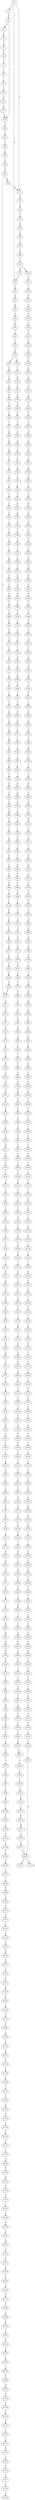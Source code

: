 strict digraph  {
	S0 -> S1 [ label = T ];
	S0 -> S21 [ label = T ];
	S0 -> S31 [ label = T ];
	S1 -> S2 [ label = G ];
	S21 -> S22 [ label = G ];
	S31 -> S32 [ label = G ];
	S2 -> S3 [ label = A ];
	S2 -> S13 [ label = T ];
	S22 -> S23 [ label = G ];
	S32 -> S33 [ label = G ];
	S3 -> S4 [ label = G ];
	S13 -> S14 [ label = C ];
	S23 -> S24 [ label = T ];
	S33 -> S34 [ label = T ];
	S4 -> S5 [ label = T ];
	S14 -> S15 [ label = T ];
	S24 -> S25 [ label = G ];
	S34 -> S35 [ label = G ];
	S5 -> S6 [ label = C ];
	S15 -> S16 [ label = C ];
	S25 -> S26 [ label = C ];
	S35 -> S36 [ label = C ];
	S6 -> S7 [ label = T ];
	S16 -> S17 [ label = T ];
	S26 -> S27 [ label = T ];
	S36 -> S37 [ label = T ];
	S7 -> S8 [ label = C ];
	S17 -> S18 [ label = G ];
	S27 -> S28 [ label = G ];
	S37 -> S38 [ label = C ];
	S8 -> S9 [ label = T ];
	S18 -> S19 [ label = A ];
	S28 -> S29 [ label = T ];
	S38 -> S39 [ label = T ];
	S9 -> S10 [ label = C ];
	S19 -> S110 [ label = C ];
	S29 -> S210 [ label = C ];
	S39 -> S310 [ label = C ];
	S10 -> S11 [ label = T ];
	S110 -> S111 [ label = C ];
	S210 -> S211 [ label = T ];
	S310 -> S311 [ label = T ];
	S11 -> S12 [ label = G ];
	S111 -> S112 [ label = A ];
	S211 -> S212 [ label = C ];
	S311 -> S312 [ label = G ];
	S12 -> S13 [ label = A ];
	S112 -> S113 [ label = G ];
	S212 -> S213 [ label = C ];
	S312 -> S313 [ label = G ];
	S13 -> S14 [ label = T ];
	S113 -> S114 [ label = G ];
	S213 -> S214 [ label = T ];
	S313 -> S314 [ label = G ];
	S14 -> S15 [ label = A ];
	S114 -> S115 [ label = A ];
	S214 -> S215 [ label = G ];
	S314 -> S315 [ label = G ];
	S15 -> S16 [ label = A ];
	S115 -> S116 [ label = C ];
	S215 -> S216 [ label = C ];
	S315 -> S316 [ label = A ];
	S16 -> S17 [ label = G ];
	S116 -> S117 [ label = T ];
	S216 -> S217 [ label = C ];
	S316 -> S317 [ label = A ];
	S17 -> S18 [ label = G ];
	S117 -> S118 [ label = G ];
	S217 -> S218 [ label = G ];
	S317 -> S318 [ label = G ];
	S18 -> S19 [ label = A ];
	S118 -> S119 [ label = A ];
	S218 -> S219 [ label = A ];
	S318 -> S319 [ label = A ];
	S19 -> S20 [ label = C ];
	S119 -> S120 [ label = G ];
	S219 -> S220 [ label = C ];
	S319 -> S320 [ label = C ];
	S20 -> S21 [ label = A ];
	S120 -> S121 [ label = A ];
	S220 -> S221 [ label = A ];
	S320 -> S321 [ label = A ];
	S21 -> S22 [ label = A ];
	S121 -> S122 [ label = G ];
	S221 -> S222 [ label = A ];
	S321 -> S322 [ label = A ];
	S22 -> S23 [ label = G ];
	S122 -> S123 [ label = G ];
	S222 -> S223 [ label = G ];
	S322 -> S323 [ label = A ];
	S23 -> S24 [ label = G ];
	S123 -> S124 [ label = A ];
	S223 -> S224 [ label = A ];
	S323 -> S324 [ label = A ];
	S24 -> S25 [ label = C ];
	S124 -> S125 [ label = C ];
	S224 -> S225 [ label = C ];
	S324 -> S325 [ label = G ];
	S25 -> S26 [ label = T ];
	S125 -> S126 [ label = C ];
	S225 -> S226 [ label = C ];
	S325 -> S326 [ label = C ];
	S26 -> S27 [ label = G ];
	S126 -> S127 [ label = A ];
	S226 -> S227 [ label = A ];
	S326 -> S327 [ label = A ];
	S27 -> S28 [ label = C ];
	S127 -> S128 [ label = T ];
	S227 -> S228 [ label = A ];
	S327 -> S328 [ label = A ];
	S28 -> S29 [ label = T ];
	S128 -> S129 [ label = C ];
	S228 -> S229 [ label = C ];
	S328 -> S329 [ label = C ];
	S29 -> S30 [ label = G ];
	S129 -> S130 [ label = A ];
	S229 -> S230 [ label = G ];
	S329 -> S330 [ label = A ];
	S30 -> S31 [ label = T ];
	S130 -> S131 [ label = T ];
	S230 -> S231 [ label = T ];
	S330 -> S331 [ label = T ];
	S31 -> S32 [ label = G ];
	S131 -> S132 [ label = C ];
	S231 -> S232 [ label = C ];
	S331 -> S332 [ label = C ];
	S32 -> S33 [ label = A ];
	S132 -> S133 [ label = C ];
	S232 -> S233 [ label = A ];
	S332 -> S333 [ label = A ];
	S33 -> S34 [ label = A ];
	S133 -> S134 [ label = T ];
	S233 -> S234 [ label = A ];
	S333 -> S334 [ label = A ];
	S34 -> S35 [ label = A ];
	S134 -> S135 [ label = G ];
	S234 -> S235 [ label = G ];
	S334 -> S335 [ label = G ];
	S35 -> S36 [ label = G ];
	S135 -> S136 [ label = T ];
	S235 -> S236 [ label = G ];
	S335 -> S336 [ label = G ];
	S36 -> S37 [ label = C ];
	S136 -> S137 [ label = C ];
	S236 -> S237 [ label = C ];
	S336 -> S337 [ label = C ];
	S37 -> S38 [ label = C ];
	S137 -> S138 [ label = C ];
	S237 -> S238 [ label = C ];
	S337 -> S338 [ label = T ];
	S38 -> S39 [ label = C ];
	S138 -> S139 [ label = C ];
	S238 -> S239 [ label = G ];
	S338 -> S339 [ label = G ];
	S39 -> S40 [ label = T ];
	S139 -> S140 [ label = T ];
	S239 -> S240 [ label = C ];
	S339 -> S340 [ label = C ];
	S40 -> S41 [ label = A ];
	S140 -> S141 [ label = G ];
	S240 -> S241 [ label = C ];
	S340 -> S341 [ label = C ];
	S41 -> S42 [ label = T ];
	S141 -> S142 [ label = T ];
	S241 -> S242 [ label = T ];
	S341 -> S342 [ label = T ];
	S42 -> S43 [ label = G ];
	S142 -> S143 [ label = G ];
	S242 -> S243 [ label = G ];
	S342 -> S343 [ label = G ];
	S43 -> S44 [ label = G ];
	S143 -> S144 [ label = G ];
	S243 -> S244 [ label = G ];
	S343 -> S344 [ label = G ];
	S44 -> S45 [ label = G ];
	S144 -> S145 [ label = A ];
	S244 -> S245 [ label = G ];
	S344 -> S345 [ label = G ];
	S45 -> S46 [ label = C ];
	S145 -> S146 [ label = G ];
	S245 -> S246 [ label = G ];
	S345 -> S346 [ label = G ];
	S46 -> S47 [ label = T ];
	S146 -> S147 [ label = C ];
	S246 -> S247 [ label = T ];
	S346 -> S347 [ label = G ];
	S47 -> S48 [ label = A ];
	S147 -> S148 [ label = A ];
	S247 -> S248 [ label = A ];
	S347 -> S348 [ label = A ];
	S48 -> S49 [ label = A ];
	S148 -> S149 [ label = A ];
	S248 -> S249 [ label = A ];
	S348 -> S349 [ label = A ];
	S49 -> S50 [ label = G ];
	S149 -> S150 [ label = G ];
	S249 -> S250 [ label = G ];
	S349 -> S350 [ label = G ];
	S50 -> S51 [ label = A ];
	S150 -> S151 [ label = A ];
	S250 -> S251 [ label = G ];
	S350 -> S351 [ label = A ];
	S51 -> S52 [ label = T ];
	S151 -> S152 [ label = T ];
	S251 -> S252 [ label = T ];
	S351 -> S352 [ label = T ];
	S52 -> S53 [ label = C ];
	S152 -> S153 [ label = C ];
	S252 -> S253 [ label = C ];
	S352 -> S353 [ label = T ];
	S53 -> S54 [ label = A ];
	S153 -> S154 [ label = T ];
	S253 -> S254 [ label = G ];
	S353 -> S354 [ label = G ];
	S54 -> S55 [ label = G ];
	S154 -> S155 [ label = C ];
	S254 -> S255 [ label = G ];
	S354 -> S355 [ label = G ];
	S55 -> S56 [ label = C ];
	S155 -> S156 [ label = C ];
	S255 -> S256 [ label = C ];
	S355 -> S356 [ label = T ];
	S56 -> S57 [ label = C ];
	S156 -> S157 [ label = A ];
	S256 -> S257 [ label = G ];
	S356 -> S357 [ label = G ];
	S57 -> S58 [ label = C ];
	S157 -> S158 [ label = C ];
	S257 -> S258 [ label = C ];
	S357 -> S358 [ label = G ];
	S58 -> S59 [ label = C ];
	S158 -> S159 [ label = A ];
	S258 -> S259 [ label = G ];
	S358 -> S359 [ label = C ];
	S59 -> S60 [ label = A ];
	S159 -> S160 [ label = C ];
	S259 -> S260 [ label = C ];
	S359 -> S360 [ label = C ];
	S60 -> S61 [ label = A ];
	S160 -> S161 [ label = A ];
	S260 -> S261 [ label = A ];
	S360 -> S361 [ label = A ];
	S61 -> S62 [ label = A ];
	S161 -> S162 [ label = G ];
	S261 -> S262 [ label = C ];
	S361 -> S362 [ label = T ];
	S62 -> S63 [ label = G ];
	S162 -> S163 [ label = G ];
	S262 -> S263 [ label = G ];
	S362 -> S363 [ label = G ];
	S63 -> S64 [ label = C ];
	S163 -> S164 [ label = C ];
	S263 -> S264 [ label = C ];
	S363 -> S364 [ label = G ];
	S64 -> S65 [ label = C ];
	S164 -> S165 [ label = A ];
	S264 -> S265 [ label = T ];
	S364 -> S365 [ label = T ];
	S65 -> S66 [ label = G ];
	S165 -> S166 [ label = G ];
	S265 -> S266 [ label = G ];
	S365 -> S366 [ label = G ];
	S66 -> S67 [ label = A ];
	S166 -> S167 [ label = A ];
	S266 -> S267 [ label = G ];
	S366 -> S367 [ label = C ];
	S67 -> S68 [ label = T ];
	S167 -> S168 [ label = C ];
	S267 -> S268 [ label = C ];
	S367 -> S368 [ label = T ];
	S68 -> S69 [ label = G ];
	S168 -> S169 [ label = G ];
	S268 -> S269 [ label = G ];
	S368 -> S369 [ label = G ];
	S69 -> S70 [ label = A ];
	S169 -> S170 [ label = T ];
	S269 -> S270 [ label = A ];
	S369 -> S370 [ label = A ];
	S70 -> S71 [ label = T ];
	S170 -> S171 [ label = C ];
	S270 -> S271 [ label = G ];
	S370 -> S371 [ label = A ];
	S71 -> S72 [ label = A ];
	S171 -> S172 [ label = A ];
	S271 -> S272 [ label = T ];
	S371 -> S372 [ label = T ];
	S72 -> S73 [ label = T ];
	S172 -> S173 [ label = T ];
	S272 -> S273 [ label = A ];
	S372 -> S373 [ label = A ];
	S73 -> S74 [ label = C ];
	S173 -> S174 [ label = T ];
	S273 -> S274 [ label = T ];
	S373 -> S374 [ label = T ];
	S74 -> S75 [ label = G ];
	S174 -> S175 [ label = G ];
	S274 -> S275 [ label = G ];
	S374 -> S375 [ label = G ];
	S75 -> S76 [ label = G ];
	S175 -> S176 [ label = G ];
	S275 -> S276 [ label = G ];
	S375 -> S376 [ label = G ];
	S76 -> S77 [ label = C ];
	S176 -> S177 [ label = C ];
	S276 -> S277 [ label = T ];
	S376 -> S377 [ label = A ];
	S77 -> S78 [ label = G ];
	S177 -> S178 [ label = A ];
	S277 -> S278 [ label = G ];
	S377 -> S378 [ label = G ];
	S78 -> S79 [ label = C ];
	S178 -> S179 [ label = C ];
	S278 -> S279 [ label = C ];
	S378 -> S379 [ label = C ];
	S79 -> S80 [ label = T ];
	S179 -> S180 [ label = C ];
	S279 -> S280 [ label = G ];
	S379 -> S380 [ label = T ];
	S80 -> S81 [ label = G ];
	S180 -> S181 [ label = G ];
	S280 -> S281 [ label = G ];
	S380 -> S381 [ label = G ];
	S81 -> S82 [ label = A ];
	S181 -> S182 [ label = A ];
	S281 -> S282 [ label = A ];
	S381 -> S382 [ label = A ];
	S82 -> S83 [ label = A ];
	S182 -> S183 [ label = G ];
	S282 -> S283 [ label = G ];
	S382 -> S383 [ label = A ];
	S83 -> S84 [ label = G ];
	S183 -> S184 [ label = A ];
	S283 -> S284 [ label = G ];
	S383 -> S384 [ label = G ];
	S84 -> S85 [ label = C ];
	S184 -> S185 [ label = C ];
	S284 -> S285 [ label = C ];
	S384 -> S385 [ label = C ];
	S85 -> S86 [ label = T ];
	S185 -> S186 [ label = C ];
	S285 -> S286 [ label = C ];
	S385 -> S386 [ label = C ];
	S86 -> S87 [ label = C ];
	S186 -> S187 [ label = C ];
	S286 -> S287 [ label = C ];
	S386 -> S387 [ label = C ];
	S87 -> S88 [ label = T ];
	S187 -> S188 [ label = T ];
	S287 -> S288 [ label = T ];
	S387 -> S388 [ label = T ];
	S88 -> S89 [ label = C ];
	S188 -> S189 [ label = G ];
	S288 -> S289 [ label = G ];
	S388 -> S389 [ label = G ];
	S89 -> S90 [ label = G ];
	S189 -> S190 [ label = G ];
	S289 -> S290 [ label = G ];
	S389 -> S390 [ label = G ];
	S90 -> S91 [ label = G ];
	S190 -> S191 [ label = A ];
	S290 -> S291 [ label = A ];
	S390 -> S391 [ label = A ];
	S91 -> S92 [ label = C ];
	S191 -> S192 [ label = G ];
	S291 -> S292 [ label = G ];
	S391 -> S392 [ label = A ];
	S92 -> S93 [ label = A ];
	S192 -> S193 [ label = A ];
	S292 -> S293 [ label = A ];
	S392 -> S393 [ label = A ];
	S93 -> S94 [ label = G ];
	S193 -> S194 [ label = G ];
	S293 -> S294 [ label = G ];
	S393 -> S394 [ label = G ];
	S94 -> S95 [ label = A ];
	S194 -> S195 [ label = G ];
	S294 -> S295 [ label = G ];
	S394 -> S395 [ label = G ];
	S95 -> S96 [ label = A ];
	S195 -> S196 [ label = C ];
	S295 -> S296 [ label = A ];
	S395 -> S396 [ label = A ];
	S96 -> S97 [ label = T ];
	S196 -> S197 [ label = T ];
	S296 -> S297 [ label = T ];
	S396 -> S397 [ label = T ];
	S97 -> S98 [ label = G ];
	S197 -> S198 [ label = C ];
	S297 -> S298 [ label = G ];
	S397 -> S398 [ label = G ];
	S98 -> S99 [ label = C ];
	S198 -> S199 [ label = T ];
	S298 -> S299 [ label = T ];
	S398 -> S399 [ label = T ];
	S99 -> S100 [ label = T ];
	S199 -> S1100 [ label = T ];
	S299 -> S2100 [ label = T ];
	S399 -> S3100 [ label = T ];
	S100 -> S101 [ label = G ];
	S1100 -> S1101 [ label = C ];
	S2100 -> S2101 [ label = C ];
	S3100 -> S3101 [ label = T ];
	S101 -> S102 [ label = A ];
	S1101 -> S1102 [ label = T ];
	S2101 -> S2102 [ label = C ];
	S3101 -> S3102 [ label = G ];
	S102 -> S103 [ label = C ];
	S1102 -> S1103 [ label = C ];
	S2102 -> S2103 [ label = T ];
	S3102 -> S3103 [ label = C ];
	S103 -> S104 [ label = C ];
	S1103 -> S1104 [ label = C ];
	S2103 -> S2104 [ label = G ];
	S3103 -> S3104 [ label = T ];
	S104 -> S105 [ label = G ];
	S1104 -> S1105 [ label = T ];
	S2104 -> S2105 [ label = T ];
	S3104 -> S3105 [ label = A ];
	S105 -> S106 [ label = T ];
	S1105 -> S1106 [ label = G ];
	S2105 -> S2106 [ label = C ];
	S3105 -> S3106 [ label = G ];
	S106 -> S107 [ label = C ];
	S1106 -> S1107 [ label = C ];
	S2106 -> S2107 [ label = C ];
	S3106 -> S3107 [ label = C ];
	S107 -> S108 [ label = T ];
	S1107 -> S1108 [ label = T ];
	S2107 -> S2108 [ label = T ];
	S3107 -> S3108 [ label = T ];
	S108 -> S109 [ label = A ];
	S1108 -> S1109 [ label = A ];
	S2108 -> S2109 [ label = T ];
	S3108 -> S3109 [ label = T ];
	S109 -> S110 [ label = C ];
	S1109 -> S1110 [ label = C ];
	S2109 -> S2110 [ label = C ];
	S3109 -> S3110 [ label = C ];
	S110 -> S111 [ label = C ];
	S1110 -> S1111 [ label = C ];
	S2110 -> S2111 [ label = C ];
	S3110 -> S3111 [ label = C ];
	S111 -> S112 [ label = C ];
	S1111 -> S1112 [ label = C ];
	S2111 -> S2112 [ label = C ];
	S3111 -> S3112 [ label = C ];
	S112 -> S113 [ label = T ];
	S1112 -> S1113 [ label = G ];
	S2112 -> S2113 [ label = C ];
	S3112 -> S3113 [ label = C ];
	S113 -> S114 [ label = C ];
	S1113 -> S1114 [ label = C ];
	S2113 -> S2114 [ label = A ];
	S3113 -> S3114 [ label = A ];
	S114 -> S115 [ label = A ];
	S1114 -> S1115 [ label = A ];
	S2114 -> S2115 [ label = C ];
	S3114 -> S3115 [ label = C ];
	S115 -> S116 [ label = G ];
	S1115 -> S1116 [ label = G ];
	S2115 -> S2116 [ label = C ];
	S3115 -> S3116 [ label = C ];
	S116 -> S117 [ label = A ];
	S1116 -> S1117 [ label = G ];
	S2116 -> S2117 [ label = A ];
	S3116 -> S3117 [ label = A ];
	S117 -> S118 [ label = C ];
	S1117 -> S1118 [ label = C ];
	S2117 -> S2118 [ label = C ];
	S3117 -> S3118 [ label = C ];
	S118 -> S119 [ label = C ];
	S1118 -> S1119 [ label = C ];
	S2118 -> S2119 [ label = C ];
	S3118 -> S3119 [ label = C ];
	S119 -> S120 [ label = A ];
	S1119 -> S1120 [ label = A ];
	S2119 -> S2120 [ label = A ];
	S3119 -> S3120 [ label = A ];
	S120 -> S121 [ label = A ];
	S1120 -> S1121 [ label = A ];
	S2120 -> S2121 [ label = A ];
	S3120 -> S3121 [ label = A ];
	S121 -> S122 [ label = G ];
	S1121 -> S1122 [ label = G ];
	S2121 -> S2122 [ label = G ];
	S3121 -> S3122 [ label = G ];
	S122 -> S123 [ label = A ];
	S1122 -> S1123 [ label = A ];
	S2122 -> S2123 [ label = A ];
	S3122 -> S3123 [ label = A ];
	S123 -> S124 [ label = C ];
	S1123 -> S1124 [ label = C ];
	S2123 -> S2124 [ label = C ];
	S3123 -> S3124 [ label = C ];
	S124 -> S125 [ label = C ];
	S1124 -> S1125 [ label = C ];
	S2124 -> S2125 [ label = C ];
	S3124 -> S3125 [ label = C ];
	S125 -> S126 [ label = T ];
	S1125 -> S1126 [ label = T ];
	S2125 -> S2126 [ label = T ];
	S3125 -> S3126 [ label = T ];
	S126 -> S127 [ label = A ];
	S1126 -> S1127 [ label = A ];
	S2126 -> S2127 [ label = A ];
	S3126 -> S3127 [ label = A ];
	S127 -> S128 [ label = C ];
	S1127 -> S1128 [ label = C ];
	S2127 -> S2128 [ label = C ];
	S3127 -> S3128 [ label = C ];
	S128 -> S129 [ label = T ];
	S1128 -> S1129 [ label = T ];
	S2128 -> S2129 [ label = T ];
	S3128 -> S3129 [ label = T ];
	S129 -> S130 [ label = T ];
	S1129 -> S1130 [ label = T ];
	S2129 -> S2130 [ label = T ];
	S3129 -> S3130 [ label = T ];
	S130 -> S131 [ label = C ];
	S1130 -> S1131 [ label = C ];
	S2130 -> S2131 [ label = C ];
	S3130 -> S3131 [ label = T ];
	S131 -> S132 [ label = G ];
	S1131 -> S1132 [ label = C ];
	S2131 -> S2132 [ label = C ];
	S3131 -> S3132 [ label = C ];
	S132 -> S133 [ label = C ];
	S1132 -> S1133 [ label = C ];
	S2132 -> S2133 [ label = C ];
	S3132 -> S3133 [ label = C ];
	S133 -> S134 [ label = T ];
	S1133 -> S1134 [ label = G ];
	S2133 -> S2134 [ label = G ];
	S3133 -> S3134 [ label = T ];
	S134 -> S135 [ label = C ];
	S1134 -> S1135 [ label = C ];
	S2134 -> S2135 [ label = C ];
	S3134 -> S3135 [ label = C ];
	S135 -> S136 [ label = A ];
	S1135 -> S1136 [ label = A ];
	S2135 -> S2136 [ label = A ];
	S3135 -> S3136 [ label = A ];
	S136 -> S137 [ label = C ];
	S1136 -> S1137 [ label = C ];
	S2136 -> S2137 [ label = C ];
	S3136 -> S3137 [ label = C ];
	S137 -> S138 [ label = T ];
	S1137 -> S1138 [ label = T ];
	S2137 -> S2138 [ label = T ];
	S3137 -> S3138 [ label = T ];
	S138 -> S139 [ label = G ];
	S1138 -> S1139 [ label = T ];
	S2138 -> S2139 [ label = T ];
	S3138 -> S3139 [ label = T ];
	S139 -> S140 [ label = G ];
	S1139 -> S1140 [ label = C ];
	S2139 -> S2140 [ label = C ];
	S3139 -> S3140 [ label = T ];
	S140 -> S141 [ label = G ];
	S1140 -> S1141 [ label = G ];
	S2140 -> S2141 [ label = G ];
	S3140 -> S3141 [ label = G ];
	S141 -> S142 [ label = A ];
	S1141 -> S1142 [ label = A ];
	S2141 -> S2142 [ label = A ];
	S3141 -> S3142 [ label = A ];
	S142 -> S143 [ label = T ];
	S1142 -> S1143 [ label = C ];
	S2142 -> S2143 [ label = C ];
	S3142 -> S3143 [ label = T ];
	S143 -> S144 [ label = G ];
	S1143 -> S1147 [ label = C ];
	S2143 -> S2147 [ label = C ];
	S3143 -> S3147 [ label = G ];
	S144 -> S145 [ label = A ];
	S1147 -> S1148 [ label = T ];
	S2147 -> S2148 [ label = T ];
	S3147 -> S3148 [ label = T ];
	S145 -> S146 [ label = C ];
	S1148 -> S1149 [ label = G ];
	S2148 -> S2149 [ label = G ];
	S3148 -> S3149 [ label = A ];
	S146 -> S147 [ label = C ];
	S1149 -> S1150 [ label = C ];
	S2149 -> S2150 [ label = A ];
	S3149 -> S3150 [ label = A ];
	S147 -> S148 [ label = T ];
	S1150 -> S1151 [ label = A ];
	S2150 -> S2151 [ label = G ];
	S3150 -> S3151 [ label = G ];
	S148 -> S149 [ label = G ];
	S1151 -> S1152 [ label = C ];
	S2151 -> S2152 [ label = C ];
	S3151 -> S3152 [ label = C ];
	S149 -> S150 [ label = A ];
	S1152 -> S1153 [ label = T ];
	S2152 -> S2153 [ label = C ];
	S3152 -> S3153 [ label = C ];
	S150 -> S151 [ label = G ];
	S1153 -> S1154 [ label = C ];
	S2153 -> S2154 [ label = A ];
	S3153 -> S3154 [ label = A ];
	S151 -> S152 [ label = C ];
	S1154 -> S1155 [ label = G ];
	S2154 -> S2155 [ label = C ];
	S3154 -> S3155 [ label = C ];
	S152 -> S153 [ label = C ];
	S1155 -> S1156 [ label = G ];
	S2155 -> S2156 [ label = G ];
	S3155 -> S3156 [ label = G ];
	S153 -> S154 [ label = C ];
	S1156 -> S1157 [ label = G ];
	S2156 -> S2157 [ label = G ];
	S3156 -> S3157 [ label = G ];
	S154 -> S155 [ label = T ];
	S1157 -> S1158 [ label = C ];
	S2157 -> S2158 [ label = C ];
	S3157 -> S3158 [ label = C ];
	S155 -> S156 [ label = G ];
	S1158 -> S1159 [ label = T ];
	S2158 -> S2159 [ label = T ];
	S3158 -> S3159 [ label = T ];
	S156 -> S157 [ label = G ];
	S1159 -> S1160 [ label = C ];
	S2159 -> S2160 [ label = C ];
	S3159 -> S3160 [ label = C ];
	S157 -> S158 [ label = G ];
	S1160 -> S1161 [ label = C ];
	S2160 -> S2161 [ label = T ];
	S3160 -> S3161 [ label = T ];
	S158 -> S159 [ label = T ];
	S1161 -> S1162 [ label = G ];
	S2161 -> S2162 [ label = G ];
	S3161 -> S3162 [ label = G ];
	S159 -> S160 [ label = C ];
	S1162 -> S1163 [ label = C ];
	S2162 -> S2163 [ label = C ];
	S3162 -> S3163 [ label = C ];
	S160 -> S161 [ label = C ];
	S1163 -> S1164 [ label = G ];
	S2163 -> S2164 [ label = C ];
	S3163 -> S3164 [ label = C ];
	S161 -> S162 [ label = G ];
	S1164 -> S1165 [ label = C ];
	S2164 -> S2165 [ label = C ];
	S3164 -> S3165 [ label = C ];
	S162 -> S163 [ label = G ];
	S1165 -> S1166 [ label = A ];
	S2165 -> S2166 [ label = A ];
	S3165 -> S3166 [ label = A ];
	S163 -> S164 [ label = T ];
	S1166 -> S1167 [ label = G ];
	S2166 -> S2167 [ label = A ];
	S3166 -> S3167 [ label = G ];
	S164 -> S165 [ label = C ];
	S1167 -> S1168 [ label = C ];
	S2167 -> S2168 [ label = G ];
	S3167 -> S3168 [ label = G ];
	S165 -> S166 [ label = C ];
	S1168 -> S1169 [ label = T ];
	S2168 -> S2169 [ label = T ];
	S3168 -> S3169 [ label = T ];
	S166 -> S167 [ label = T ];
	S1169 -> S1170 [ label = G ];
	S2169 -> S2170 [ label = T ];
	S3169 -> S3170 [ label = C ];
	S167 -> S168 [ label = G ];
	S1170 -> S1171 [ label = C ];
	S2170 -> S2171 [ label = A ];
	S3170 -> S3171 [ label = A ];
	S168 -> S169 [ label = T ];
	S1171 -> S1172 [ label = G ];
	S2171 -> S2172 [ label = A ];
	S3171 -> S3172 [ label = A ];
	S169 -> S170 [ label = G ];
	S1172 -> S1173 [ label = C ];
	S2172 -> S2173 [ label = G ];
	S3172 -> S3173 [ label = G ];
	S170 -> S171 [ label = A ];
	S1173 -> S1174 [ label = G ];
	S2173 -> S2174 [ label = G ];
	S3173 -> S3174 [ label = G ];
	S171 -> S172 [ label = A ];
	S1174 -> S1175 [ label = C ];
	S2174 -> S2175 [ label = G ];
	S3174 -> S3175 [ label = G ];
	S172 -> S173 [ label = G ];
	S1175 -> S1176 [ label = G ];
	S2175 -> S2176 [ label = C ];
	S3175 -> S3176 [ label = T ];
	S173 -> S174 [ label = A ];
	S1176 -> S1177 [ label = C ];
	S2176 -> S2177 [ label = C ];
	S3176 -> S3177 [ label = C ];
	S174 -> S175 [ label = A ];
	S1177 -> S1178 [ label = A ];
	S2177 -> S2178 [ label = A ];
	S3177 -> S2178 [ label = A ];
	S175 -> S176 [ label = G ];
	S1178 -> S1179 [ label = C ];
	S2178 -> S2179 [ label = C ];
	S2178 -> S3179 [ label = C ];
	S176 -> S177 [ label = C ];
	S177 -> S178 [ label = A ];
	S178 -> S179 [ label = T ];
}
